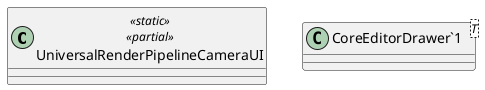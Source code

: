 @startuml
class UniversalRenderPipelineCameraUI <<static>> <<partial>> {
}
class "CoreEditorDrawer`1"<T> {
}
@enduml
